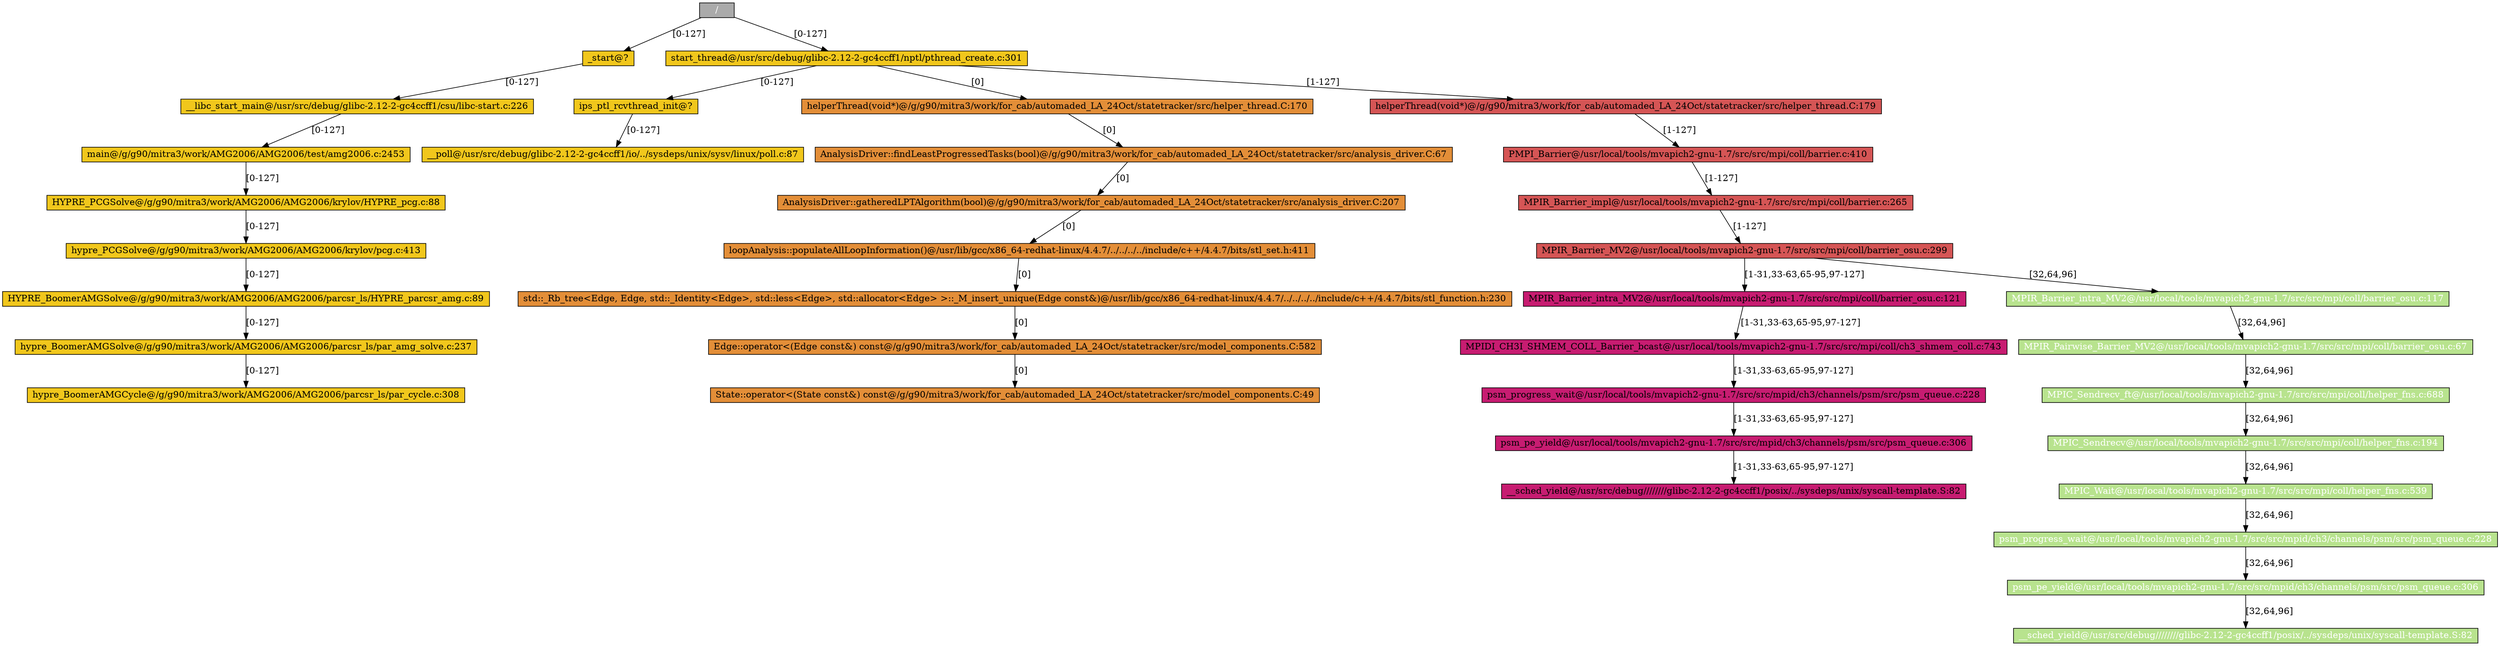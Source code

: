digraph G {
	node [shape=record,style=filled,labeljust=c,height=0.2];
	0 [pos="0,0", label="/", fillcolor="#AAAAAA",fontcolor="#FFFFFF"];
	-2130208477 [pos="0,0", label="HYPRE_BoomerAMGSolve@/g/g90/mitra3/work/AMG2006/AMG2006/parcsr_ls/HYPRE_parcsr_amg.c:89", fillcolor="#f1c71c",fontcolor="#000000"];
	-2118008439 [pos="0,0", label="State::operator\<(State const&) const@/g/g90/mitra3/work/for_cab/automaded_LA_24Oct/statetracker/src/model_components.C:49", fillcolor="#e38e38",fontcolor="#000000"];
	-1965302397 [pos="0,0", label="hypre_PCGSolve@/g/g90/mitra3/work/AMG2006/AMG2006/krylov/pcg.c:413", fillcolor="#f1c71c",fontcolor="#000000"];
	-1652842475 [pos="0,0", label="hypre_BoomerAMGSolve@/g/g90/mitra3/work/AMG2006/AMG2006/parcsr_ls/par_amg_solve.c:237", fillcolor="#f1c71c",fontcolor="#000000"];
	-1612586769 [pos="0,0", label="MPIR_Barrier_MV2@/usr/local/tools/mvapich2-gnu-1.7/src/src/mpi/coll/barrier_osu.c:299", fillcolor="#d55555",fontcolor="#000000"];
	-1156812447 [pos="0,0", label="__poll@/usr/src/debug/glibc-2.12-2-gc4ccff1/io/../sysdeps/unix/sysv/linux/poll.c:87", fillcolor="#f1c71c",fontcolor="#000000"];
	-1142967791 [pos="0,0", label="psm_pe_yield@/usr/local/tools/mvapich2-gnu-1.7/src/src/mpid/ch3/channels/psm/src/psm_queue.c:306", fillcolor="#c71c71",fontcolor="#000000"];
	-1122554196 [pos="0,0", label="hypre_BoomerAMGCycle@/g/g90/mitra3/work/AMG2006/AMG2006/parcsr_ls/par_cycle.c:308", fillcolor="#f1c71c",fontcolor="#000000"];
	-1028076549 [pos="0,0", label="loopAnalysis::populateAllLoopInformation()@/usr/lib/gcc/x86_64-redhat-linux/4.4.7/../../../../include/c++/4.4.7/bits/stl_set.h:411", fillcolor="#e38e38",fontcolor="#000000"];
	-831337920 [pos="0,0", label="main@/g/g90/mitra3/work/AMG2006/AMG2006/test/amg2006.c:2453", fillcolor="#f1c71c",fontcolor="#000000"];
	-631113968 [pos="0,0", label="__sched_yield@/usr/src/debug////////glibc-2.12-2-gc4ccff1/posix/../sysdeps/unix/syscall-template.S:82", fillcolor="#c71c71",fontcolor="#000000"];
	-488561881 [pos="0,0", label="__libc_start_main@/usr/src/debug/glibc-2.12-2-gc4ccff1/csu/libc-start.c:226", fillcolor="#f1c71c",fontcolor="#000000"];
	-318979937 [pos="0,0", label="AnalysisDriver::findLeastProgressedTasks(bool)@/g/g90/mitra3/work/for_cab/automaded_LA_24Oct/statetracker/src/analysis_driver.C:67", fillcolor="#e38e38",fontcolor="#000000"];
	-155546985 [pos="0,0", label="MPIR_Barrier_intra_MV2@/usr/local/tools/mvapich2-gnu-1.7/src/src/mpi/coll/barrier_osu.c:121", fillcolor="#c71c71",fontcolor="#000000"];
	324005713 [pos="0,0", label="HYPRE_PCGSolve@/g/g90/mitra3/work/AMG2006/AMG2006/krylov/HYPRE_pcg.c:88", fillcolor="#f1c71c",fontcolor="#000000"];
	363549059 [pos="0,0", label="ips_ptl_rcvthread_init@?", fillcolor="#f1c71c",fontcolor="#000000"];
	597060504 [pos="0,0", label="MPIR_Barrier_impl@/usr/local/tools/mvapich2-gnu-1.7/src/src/mpi/coll/barrier.c:265", fillcolor="#d55555",fontcolor="#000000"];
	785688497 [pos="0,0", label="PMPI_Barrier@/usr/local/tools/mvapich2-gnu-1.7/src/src/mpi/coll/barrier.c:410", fillcolor="#d55555",fontcolor="#000000"];
	1071227729 [pos="0,0", label="std::_Rb_tree\<Edge, Edge, std::_Identity\<Edge\>, std::less\<Edge\>, std::allocator\<Edge\> \>::_M_insert_unique(Edge const&)@/usr/lib/gcc/x86_64-redhat-linux/4.4.7/../../../../include/c++/4.4.7/bits/stl_function.h:230", fillcolor="#e38e38",fontcolor="#000000"];
	1385856191 [pos="0,0", label="psm_progress_wait@/usr/local/tools/mvapich2-gnu-1.7/src/src/mpid/ch3/channels/psm/src/psm_queue.c:228", fillcolor="#c71c71",fontcolor="#000000"];
	1544065453 [pos="0,0", label="Edge::operator\<(Edge const&) const@/g/g90/mitra3/work/for_cab/automaded_LA_24Oct/statetracker/src/model_components.C:582", fillcolor="#e38e38",fontcolor="#000000"];
	1928213826 [pos="0,0", label="_start@?", fillcolor="#f1c71c",fontcolor="#000000"];
	1963227148 [pos="0,0", label="MPIDI_CH3I_SHMEM_COLL_Barrier_bcast@/usr/local/tools/mvapich2-gnu-1.7/src/src/mpi/coll/ch3_shmem_coll.c:743", fillcolor="#c71c71",fontcolor="#000000"];
	2026216220 [pos="0,0", label="helperThread(void*)@/g/g90/mitra3/work/for_cab/automaded_LA_24Oct/statetracker/src/helper_thread.C:170", fillcolor="#e38e38",fontcolor="#000000"];
	2026216229 [pos="0,0", label="helperThread(void*)@/g/g90/mitra3/work/for_cab/automaded_LA_24Oct/statetracker/src/helper_thread.C:179", fillcolor="#d55555",fontcolor="#000000"];
	2031938289 [pos="0,0", label="AnalysisDriver::gatheredLPTAlgorithm(bool)@/g/g90/mitra3/work/for_cab/automaded_LA_24Oct/statetracker/src/analysis_driver.C:207", fillcolor="#e38e38",fontcolor="#000000"];
	2037657306 [pos="0,0", label="start_thread@/usr/src/debug/glibc-2.12-2-gc4ccff1/nptl/pthread_create.c:301", fillcolor="#f1c71c",fontcolor="#000000"];
	-1387966773 [pos="0,0", label="psm_pe_yield@/usr/local/tools/mvapich2-gnu-1.7/src/src/mpid/ch3/channels/psm/src/psm_queue.c:306", fillcolor="#b8e38e",fontcolor="#FFFFFF"];
	-915687466 [pos="0,0", label="MPIC_Sendrecv@/usr/local/tools/mvapich2-gnu-1.7/src/src/mpi/coll/helper_fns.c:194", fillcolor="#b8e38e",fontcolor="#FFFFFF"];
	-155612578 [pos="0,0", label="MPIR_Barrier_intra_MV2@/usr/local/tools/mvapich2-gnu-1.7/src/src/mpi/coll/barrier_osu.c:117", fillcolor="#b8e38e",fontcolor="#FFFFFF"];
	681317052 [pos="0,0", label="MPIC_Sendrecv_ft@/usr/local/tools/mvapich2-gnu-1.7/src/src/mpi/coll/helper_fns.c:688", fillcolor="#b8e38e",fontcolor="#FFFFFF"];
	1155500409 [pos="0,0", label="psm_progress_wait@/usr/local/tools/mvapich2-gnu-1.7/src/src/mpid/ch3/channels/psm/src/psm_queue.c:228", fillcolor="#b8e38e",fontcolor="#FFFFFF"];
	1752937170 [pos="0,0", label="MPIC_Wait@/usr/local/tools/mvapich2-gnu-1.7/src/src/mpi/coll/helper_fns.c:539", fillcolor="#b8e38e",fontcolor="#FFFFFF"];
	1808888534 [pos="0,0", label="__sched_yield@/usr/src/debug////////glibc-2.12-2-gc4ccff1/posix/../sysdeps/unix/syscall-template.S:82", fillcolor="#b8e38e",fontcolor="#FFFFFF"];
	2063387859 [pos="0,0", label="MPIR_Pairwise_Barrier_MV2@/usr/local/tools/mvapich2-gnu-1.7/src/src/mpi/coll/barrier_osu.c:67", fillcolor="#b8e38e",fontcolor="#FFFFFF"];
	-1965302397 -> -2130208477 [label="[0-127]"]
	1544065453 -> -2118008439 [label="[0]"]
	324005713 -> -1965302397 [label="[0-127]"]
	-2130208477 -> -1652842475 [label="[0-127]"]
	597060504 -> -1612586769 [label="[1-127]"]
	363549059 -> -1156812447 [label="[0-127]"]
	1385856191 -> -1142967791 [label="[1-31,33-63,65-95,97-127]"]
	-1652842475 -> -1122554196 [label="[0-127]"]
	2031938289 -> -1028076549 [label="[0]"]
	-488561881 -> -831337920 [label="[0-127]"]
	-1142967791 -> -631113968 [label="[1-31,33-63,65-95,97-127]"]
	1928213826 -> -488561881 [label="[0-127]"]
	2026216220 -> -318979937 [label="[0]"]
	-1612586769 -> -155546985 [label="[1-31,33-63,65-95,97-127]"]
	-831337920 -> 324005713 [label="[0-127]"]
	2037657306 -> 363549059 [label="[0-127]"]
	785688497 -> 597060504 [label="[1-127]"]
	2026216229 -> 785688497 [label="[1-127]"]
	-1028076549 -> 1071227729 [label="[0]"]
	1963227148 -> 1385856191 [label="[1-31,33-63,65-95,97-127]"]
	1071227729 -> 1544065453 [label="[0]"]
	0 -> 1928213826 [label="[0-127]"]
	-155546985 -> 1963227148 [label="[1-31,33-63,65-95,97-127]"]
	2037657306 -> 2026216220 [label="[0]"]
	2037657306 -> 2026216229 [label="[1-127]"]
	-318979937 -> 2031938289 [label="[0]"]
	0 -> 2037657306 [label="[0-127]"]
	1155500409 -> -1387966773 [label="[32,64,96]"]
	681317052 -> -915687466 [label="[32,64,96]"]
	-1612586769 -> -155612578 [label="[32,64,96]"]
	2063387859 -> 681317052 [label="[32,64,96]"]
	1752937170 -> 1155500409 [label="[32,64,96]"]
	-915687466 -> 1752937170 [label="[32,64,96]"]
	-1387966773 -> 1808888534 [label="[32,64,96]"]
	-155612578 -> 2063387859 [label="[32,64,96]"]
}
